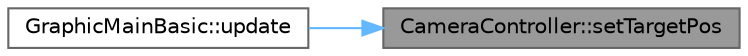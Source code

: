 digraph "CameraController::setTargetPos"
{
 // LATEX_PDF_SIZE
  bgcolor="transparent";
  edge [fontname=Helvetica,fontsize=10,labelfontname=Helvetica,labelfontsize=10];
  node [fontname=Helvetica,fontsize=10,shape=box,height=0.2,width=0.4];
  rankdir="RL";
  Node1 [id="Node000001",label="CameraController::setTargetPos",height=0.2,width=0.4,color="gray40", fillcolor="grey60", style="filled", fontcolor="black",tooltip="カメラの注視する目標の座標をセットする．"];
  Node1 -> Node2 [id="edge1_Node000001_Node000002",dir="back",color="steelblue1",style="solid",tooltip=" "];
  Node2 [id="Node000002",label="GraphicMainBasic::update",height=0.2,width=0.4,color="grey40", fillcolor="white", style="filled",URL="$class_graphic_main_basic.html#aea5c6c2969b907848589afc410b46f43",tooltip="描画画面の更新を行う．純粋仮想関数のため，継承先では必ずoverrideする必要がある．"];
}
